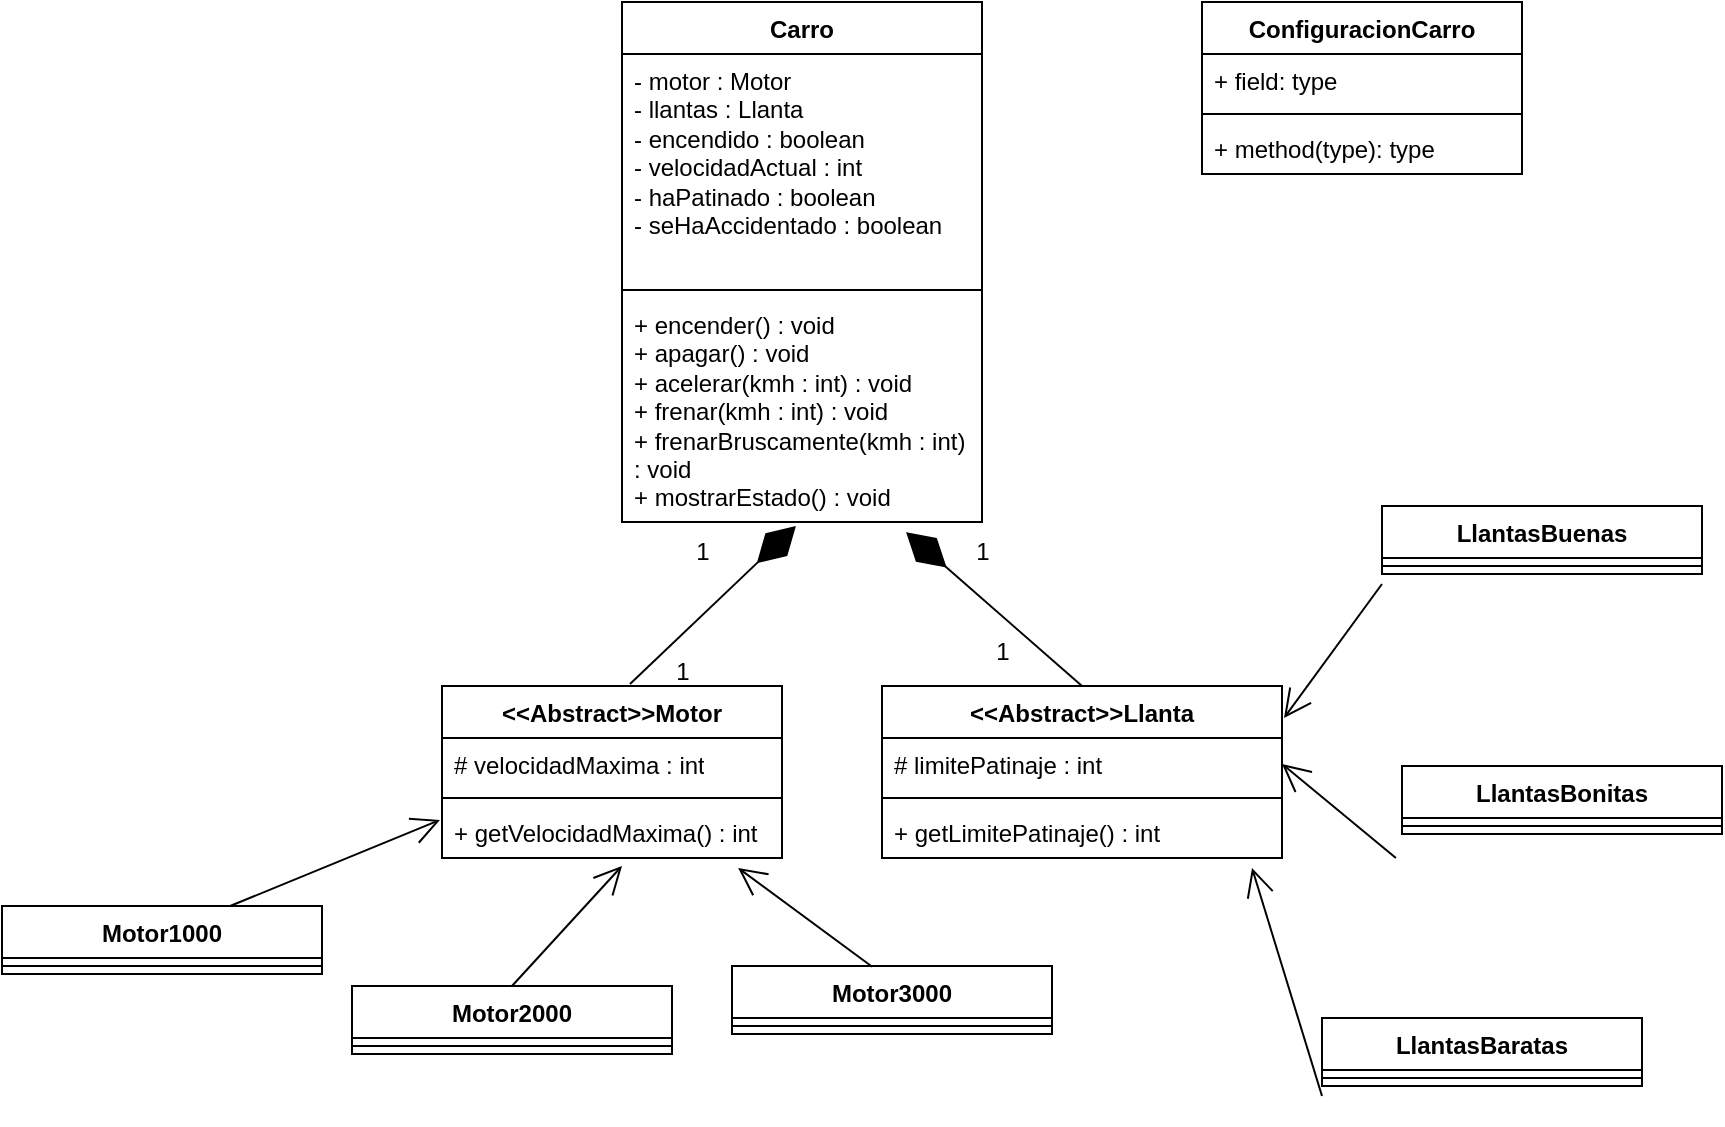 <mxfile version="26.2.8">
  <diagram name="Página-1" id="1IgTHfMQWsKtIobFBTyV">
    <mxGraphModel dx="1247" dy="548" grid="1" gridSize="10" guides="1" tooltips="1" connect="1" arrows="1" fold="1" page="1" pageScale="1" pageWidth="827" pageHeight="1169" math="0" shadow="0">
      <root>
        <mxCell id="0" />
        <mxCell id="1" parent="0" />
        <mxCell id="x1Jo5kKZt7iRQHBq_oOY-5" value="Carro" style="swimlane;fontStyle=1;align=center;verticalAlign=top;childLayout=stackLayout;horizontal=1;startSize=26;horizontalStack=0;resizeParent=1;resizeParentMax=0;resizeLast=0;collapsible=1;marginBottom=0;whiteSpace=wrap;html=1;" vertex="1" parent="1">
          <mxGeometry x="260" y="28" width="180" height="260" as="geometry" />
        </mxCell>
        <mxCell id="x1Jo5kKZt7iRQHBq_oOY-6" value="- motor : Motor&lt;div&gt;- llantas : Llanta&lt;/div&gt;&lt;div&gt;- encendido : boolean&lt;/div&gt;&lt;div&gt;- velocidadActual : int&lt;/div&gt;&lt;div&gt;- haPatinado : boolean&lt;/div&gt;&lt;div&gt;- seHaAccidentado : boolean&lt;/div&gt;" style="text;strokeColor=none;fillColor=none;align=left;verticalAlign=top;spacingLeft=4;spacingRight=4;overflow=hidden;rotatable=0;points=[[0,0.5],[1,0.5]];portConstraint=eastwest;whiteSpace=wrap;html=1;" vertex="1" parent="x1Jo5kKZt7iRQHBq_oOY-5">
          <mxGeometry y="26" width="180" height="114" as="geometry" />
        </mxCell>
        <mxCell id="x1Jo5kKZt7iRQHBq_oOY-7" value="" style="line;strokeWidth=1;fillColor=none;align=left;verticalAlign=middle;spacingTop=-1;spacingLeft=3;spacingRight=3;rotatable=0;labelPosition=right;points=[];portConstraint=eastwest;strokeColor=inherit;" vertex="1" parent="x1Jo5kKZt7iRQHBq_oOY-5">
          <mxGeometry y="140" width="180" height="8" as="geometry" />
        </mxCell>
        <mxCell id="x1Jo5kKZt7iRQHBq_oOY-8" value="+ encender() : void&lt;div&gt;+ apagar() : void&lt;/div&gt;&lt;div&gt;+ acelerar(kmh : int) : void&lt;/div&gt;&lt;div&gt;+ frenar(kmh : int) : void&lt;/div&gt;&lt;div&gt;+ frenarBruscamente(kmh : int) : void&lt;/div&gt;&lt;div&gt;+ mostrarEstado() : void&lt;/div&gt;&lt;div&gt;&lt;br&gt;&lt;/div&gt;" style="text;strokeColor=none;fillColor=none;align=left;verticalAlign=top;spacingLeft=4;spacingRight=4;overflow=hidden;rotatable=0;points=[[0,0.5],[1,0.5]];portConstraint=eastwest;whiteSpace=wrap;html=1;" vertex="1" parent="x1Jo5kKZt7iRQHBq_oOY-5">
          <mxGeometry y="148" width="180" height="112" as="geometry" />
        </mxCell>
        <mxCell id="x1Jo5kKZt7iRQHBq_oOY-9" value="&amp;lt;&amp;lt;Abstract&amp;gt;&amp;gt;Motor" style="swimlane;fontStyle=1;align=center;verticalAlign=top;childLayout=stackLayout;horizontal=1;startSize=26;horizontalStack=0;resizeParent=1;resizeParentMax=0;resizeLast=0;collapsible=1;marginBottom=0;whiteSpace=wrap;html=1;" vertex="1" parent="1">
          <mxGeometry x="170" y="370" width="170" height="86" as="geometry" />
        </mxCell>
        <mxCell id="x1Jo5kKZt7iRQHBq_oOY-10" value="# velocidadMaxima : int" style="text;strokeColor=none;fillColor=none;align=left;verticalAlign=top;spacingLeft=4;spacingRight=4;overflow=hidden;rotatable=0;points=[[0,0.5],[1,0.5]];portConstraint=eastwest;whiteSpace=wrap;html=1;" vertex="1" parent="x1Jo5kKZt7iRQHBq_oOY-9">
          <mxGeometry y="26" width="170" height="26" as="geometry" />
        </mxCell>
        <mxCell id="x1Jo5kKZt7iRQHBq_oOY-11" value="" style="line;strokeWidth=1;fillColor=none;align=left;verticalAlign=middle;spacingTop=-1;spacingLeft=3;spacingRight=3;rotatable=0;labelPosition=right;points=[];portConstraint=eastwest;strokeColor=inherit;" vertex="1" parent="x1Jo5kKZt7iRQHBq_oOY-9">
          <mxGeometry y="52" width="170" height="8" as="geometry" />
        </mxCell>
        <mxCell id="x1Jo5kKZt7iRQHBq_oOY-12" value="+ getVelocidadMaxima() : int" style="text;strokeColor=none;fillColor=none;align=left;verticalAlign=top;spacingLeft=4;spacingRight=4;overflow=hidden;rotatable=0;points=[[0,0.5],[1,0.5]];portConstraint=eastwest;whiteSpace=wrap;html=1;" vertex="1" parent="x1Jo5kKZt7iRQHBq_oOY-9">
          <mxGeometry y="60" width="170" height="26" as="geometry" />
        </mxCell>
        <mxCell id="x1Jo5kKZt7iRQHBq_oOY-13" value="" style="endArrow=diamondThin;endFill=1;endSize=24;html=1;rounded=0;exitX=0.553;exitY=-0.012;exitDx=0;exitDy=0;exitPerimeter=0;entryX=0.483;entryY=1.018;entryDx=0;entryDy=0;entryPerimeter=0;" edge="1" parent="1" source="x1Jo5kKZt7iRQHBq_oOY-9" target="x1Jo5kKZt7iRQHBq_oOY-8">
          <mxGeometry width="160" relative="1" as="geometry">
            <mxPoint x="250" y="330" as="sourcePoint" />
            <mxPoint x="410" y="330" as="targetPoint" />
          </mxGeometry>
        </mxCell>
        <mxCell id="x1Jo5kKZt7iRQHBq_oOY-14" value="1" style="text;html=1;align=center;verticalAlign=middle;resizable=0;points=[];autosize=1;strokeColor=none;fillColor=none;" vertex="1" parent="1">
          <mxGeometry x="285" y="288" width="30" height="30" as="geometry" />
        </mxCell>
        <mxCell id="x1Jo5kKZt7iRQHBq_oOY-15" value="1" style="text;html=1;align=center;verticalAlign=middle;resizable=0;points=[];autosize=1;strokeColor=none;fillColor=none;" vertex="1" parent="1">
          <mxGeometry x="275" y="348" width="30" height="30" as="geometry" />
        </mxCell>
        <mxCell id="x1Jo5kKZt7iRQHBq_oOY-16" value="&amp;lt;&amp;lt;Abstract&amp;gt;&amp;gt;&lt;span style=&quot;background-color: transparent; color: light-dark(rgb(0, 0, 0), rgb(255, 255, 255));&quot;&gt;Llanta&lt;/span&gt;" style="swimlane;fontStyle=1;align=center;verticalAlign=top;childLayout=stackLayout;horizontal=1;startSize=26;horizontalStack=0;resizeParent=1;resizeParentMax=0;resizeLast=0;collapsible=1;marginBottom=0;whiteSpace=wrap;html=1;" vertex="1" parent="1">
          <mxGeometry x="390" y="370" width="200" height="86" as="geometry" />
        </mxCell>
        <mxCell id="x1Jo5kKZt7iRQHBq_oOY-17" value="# limitePatinaje : int" style="text;strokeColor=none;fillColor=none;align=left;verticalAlign=top;spacingLeft=4;spacingRight=4;overflow=hidden;rotatable=0;points=[[0,0.5],[1,0.5]];portConstraint=eastwest;whiteSpace=wrap;html=1;" vertex="1" parent="x1Jo5kKZt7iRQHBq_oOY-16">
          <mxGeometry y="26" width="200" height="26" as="geometry" />
        </mxCell>
        <mxCell id="x1Jo5kKZt7iRQHBq_oOY-18" value="" style="line;strokeWidth=1;fillColor=none;align=left;verticalAlign=middle;spacingTop=-1;spacingLeft=3;spacingRight=3;rotatable=0;labelPosition=right;points=[];portConstraint=eastwest;strokeColor=inherit;" vertex="1" parent="x1Jo5kKZt7iRQHBq_oOY-16">
          <mxGeometry y="52" width="200" height="8" as="geometry" />
        </mxCell>
        <mxCell id="x1Jo5kKZt7iRQHBq_oOY-19" value="+ getLimitePatinaje() : int" style="text;strokeColor=none;fillColor=none;align=left;verticalAlign=top;spacingLeft=4;spacingRight=4;overflow=hidden;rotatable=0;points=[[0,0.5],[1,0.5]];portConstraint=eastwest;whiteSpace=wrap;html=1;" vertex="1" parent="x1Jo5kKZt7iRQHBq_oOY-16">
          <mxGeometry y="60" width="200" height="26" as="geometry" />
        </mxCell>
        <mxCell id="x1Jo5kKZt7iRQHBq_oOY-20" value="" style="endArrow=diamondThin;endFill=1;endSize=24;html=1;rounded=0;exitX=0.5;exitY=0;exitDx=0;exitDy=0;entryX=0.789;entryY=1.045;entryDx=0;entryDy=0;entryPerimeter=0;" edge="1" parent="1" source="x1Jo5kKZt7iRQHBq_oOY-16" target="x1Jo5kKZt7iRQHBq_oOY-8">
          <mxGeometry width="160" relative="1" as="geometry">
            <mxPoint x="470" y="320" as="sourcePoint" />
            <mxPoint x="630" y="320" as="targetPoint" />
          </mxGeometry>
        </mxCell>
        <mxCell id="x1Jo5kKZt7iRQHBq_oOY-21" value="1" style="text;html=1;align=center;verticalAlign=middle;resizable=0;points=[];autosize=1;strokeColor=none;fillColor=none;" vertex="1" parent="1">
          <mxGeometry x="425" y="288" width="30" height="30" as="geometry" />
        </mxCell>
        <mxCell id="x1Jo5kKZt7iRQHBq_oOY-22" value="1" style="text;html=1;align=center;verticalAlign=middle;resizable=0;points=[];autosize=1;strokeColor=none;fillColor=none;" vertex="1" parent="1">
          <mxGeometry x="435" y="338" width="30" height="30" as="geometry" />
        </mxCell>
        <mxCell id="x1Jo5kKZt7iRQHBq_oOY-23" value="Motor1000" style="swimlane;fontStyle=1;align=center;verticalAlign=top;childLayout=stackLayout;horizontal=1;startSize=26;horizontalStack=0;resizeParent=1;resizeParentMax=0;resizeLast=0;collapsible=1;marginBottom=0;whiteSpace=wrap;html=1;" vertex="1" parent="1">
          <mxGeometry x="-50" y="480" width="160" height="34" as="geometry" />
        </mxCell>
        <mxCell id="x1Jo5kKZt7iRQHBq_oOY-25" value="" style="line;strokeWidth=1;fillColor=none;align=left;verticalAlign=middle;spacingTop=-1;spacingLeft=3;spacingRight=3;rotatable=0;labelPosition=right;points=[];portConstraint=eastwest;strokeColor=inherit;" vertex="1" parent="x1Jo5kKZt7iRQHBq_oOY-23">
          <mxGeometry y="26" width="160" height="8" as="geometry" />
        </mxCell>
        <mxCell id="x1Jo5kKZt7iRQHBq_oOY-27" value="Motor2000" style="swimlane;fontStyle=1;align=center;verticalAlign=top;childLayout=stackLayout;horizontal=1;startSize=26;horizontalStack=0;resizeParent=1;resizeParentMax=0;resizeLast=0;collapsible=1;marginBottom=0;whiteSpace=wrap;html=1;" vertex="1" parent="1">
          <mxGeometry x="125" y="520" width="160" height="34" as="geometry" />
        </mxCell>
        <mxCell id="x1Jo5kKZt7iRQHBq_oOY-29" value="" style="line;strokeWidth=1;fillColor=none;align=left;verticalAlign=middle;spacingTop=-1;spacingLeft=3;spacingRight=3;rotatable=0;labelPosition=right;points=[];portConstraint=eastwest;strokeColor=inherit;" vertex="1" parent="x1Jo5kKZt7iRQHBq_oOY-27">
          <mxGeometry y="26" width="160" height="8" as="geometry" />
        </mxCell>
        <mxCell id="x1Jo5kKZt7iRQHBq_oOY-35" value="Motor3000" style="swimlane;fontStyle=1;align=center;verticalAlign=top;childLayout=stackLayout;horizontal=1;startSize=26;horizontalStack=0;resizeParent=1;resizeParentMax=0;resizeLast=0;collapsible=1;marginBottom=0;whiteSpace=wrap;html=1;" vertex="1" parent="1">
          <mxGeometry x="315" y="510" width="160" height="34" as="geometry" />
        </mxCell>
        <mxCell id="x1Jo5kKZt7iRQHBq_oOY-37" value="" style="line;strokeWidth=1;fillColor=none;align=left;verticalAlign=middle;spacingTop=-1;spacingLeft=3;spacingRight=3;rotatable=0;labelPosition=right;points=[];portConstraint=eastwest;strokeColor=inherit;" vertex="1" parent="x1Jo5kKZt7iRQHBq_oOY-35">
          <mxGeometry y="26" width="160" height="8" as="geometry" />
        </mxCell>
        <mxCell id="x1Jo5kKZt7iRQHBq_oOY-39" value="" style="endArrow=open;endFill=1;endSize=12;html=1;rounded=0;exitX=0.713;exitY=0;exitDx=0;exitDy=0;exitPerimeter=0;entryX=-0.006;entryY=0.269;entryDx=0;entryDy=0;entryPerimeter=0;" edge="1" parent="1" source="x1Jo5kKZt7iRQHBq_oOY-23" target="x1Jo5kKZt7iRQHBq_oOY-12">
          <mxGeometry width="160" relative="1" as="geometry">
            <mxPoint x="60" y="470" as="sourcePoint" />
            <mxPoint x="220" y="470" as="targetPoint" />
          </mxGeometry>
        </mxCell>
        <mxCell id="x1Jo5kKZt7iRQHBq_oOY-40" value="" style="endArrow=open;endFill=1;endSize=12;html=1;rounded=0;exitX=0.5;exitY=0;exitDx=0;exitDy=0;" edge="1" parent="1" source="x1Jo5kKZt7iRQHBq_oOY-27">
          <mxGeometry width="160" relative="1" as="geometry">
            <mxPoint x="140" y="500" as="sourcePoint" />
            <mxPoint x="260" y="460" as="targetPoint" />
          </mxGeometry>
        </mxCell>
        <mxCell id="x1Jo5kKZt7iRQHBq_oOY-41" value="" style="endArrow=open;endFill=1;endSize=12;html=1;rounded=0;exitX=0.438;exitY=0.012;exitDx=0;exitDy=0;exitPerimeter=0;entryX=0.871;entryY=1.192;entryDx=0;entryDy=0;entryPerimeter=0;" edge="1" parent="1" source="x1Jo5kKZt7iRQHBq_oOY-35" target="x1Jo5kKZt7iRQHBq_oOY-12">
          <mxGeometry width="160" relative="1" as="geometry">
            <mxPoint x="330" y="470" as="sourcePoint" />
            <mxPoint x="490" y="470" as="targetPoint" />
          </mxGeometry>
        </mxCell>
        <mxCell id="x1Jo5kKZt7iRQHBq_oOY-42" value="LlantasBuenas" style="swimlane;fontStyle=1;align=center;verticalAlign=top;childLayout=stackLayout;horizontal=1;startSize=26;horizontalStack=0;resizeParent=1;resizeParentMax=0;resizeLast=0;collapsible=1;marginBottom=0;whiteSpace=wrap;html=1;" vertex="1" parent="1">
          <mxGeometry x="640" y="280" width="160" height="34" as="geometry" />
        </mxCell>
        <mxCell id="x1Jo5kKZt7iRQHBq_oOY-44" value="" style="line;strokeWidth=1;fillColor=none;align=left;verticalAlign=middle;spacingTop=-1;spacingLeft=3;spacingRight=3;rotatable=0;labelPosition=right;points=[];portConstraint=eastwest;strokeColor=inherit;" vertex="1" parent="x1Jo5kKZt7iRQHBq_oOY-42">
          <mxGeometry y="26" width="160" height="8" as="geometry" />
        </mxCell>
        <mxCell id="x1Jo5kKZt7iRQHBq_oOY-46" value="LlantasBonitas" style="swimlane;fontStyle=1;align=center;verticalAlign=top;childLayout=stackLayout;horizontal=1;startSize=26;horizontalStack=0;resizeParent=1;resizeParentMax=0;resizeLast=0;collapsible=1;marginBottom=0;whiteSpace=wrap;html=1;" vertex="1" parent="1">
          <mxGeometry x="650" y="410" width="160" height="34" as="geometry" />
        </mxCell>
        <mxCell id="x1Jo5kKZt7iRQHBq_oOY-48" value="" style="line;strokeWidth=1;fillColor=none;align=left;verticalAlign=middle;spacingTop=-1;spacingLeft=3;spacingRight=3;rotatable=0;labelPosition=right;points=[];portConstraint=eastwest;strokeColor=inherit;" vertex="1" parent="x1Jo5kKZt7iRQHBq_oOY-46">
          <mxGeometry y="26" width="160" height="8" as="geometry" />
        </mxCell>
        <mxCell id="x1Jo5kKZt7iRQHBq_oOY-50" value="LlantasBaratas" style="swimlane;fontStyle=1;align=center;verticalAlign=top;childLayout=stackLayout;horizontal=1;startSize=26;horizontalStack=0;resizeParent=1;resizeParentMax=0;resizeLast=0;collapsible=1;marginBottom=0;whiteSpace=wrap;html=1;" vertex="1" parent="1">
          <mxGeometry x="610" y="536" width="160" height="34" as="geometry" />
        </mxCell>
        <mxCell id="x1Jo5kKZt7iRQHBq_oOY-52" value="" style="line;strokeWidth=1;fillColor=none;align=left;verticalAlign=middle;spacingTop=-1;spacingLeft=3;spacingRight=3;rotatable=0;labelPosition=right;points=[];portConstraint=eastwest;strokeColor=inherit;" vertex="1" parent="x1Jo5kKZt7iRQHBq_oOY-50">
          <mxGeometry y="26" width="160" height="8" as="geometry" />
        </mxCell>
        <mxCell id="x1Jo5kKZt7iRQHBq_oOY-54" value="" style="endArrow=open;endFill=1;endSize=12;html=1;rounded=0;exitX=0;exitY=0.5;exitDx=0;exitDy=0;entryX=1.005;entryY=0.186;entryDx=0;entryDy=0;entryPerimeter=0;" edge="1" parent="1" target="x1Jo5kKZt7iRQHBq_oOY-16">
          <mxGeometry width="160" relative="1" as="geometry">
            <mxPoint x="640" y="319" as="sourcePoint" />
            <mxPoint x="650" y="290" as="targetPoint" />
          </mxGeometry>
        </mxCell>
        <mxCell id="x1Jo5kKZt7iRQHBq_oOY-55" value="" style="endArrow=open;endFill=1;endSize=12;html=1;rounded=0;exitX=-0.019;exitY=0.769;exitDx=0;exitDy=0;exitPerimeter=0;entryX=1;entryY=0.5;entryDx=0;entryDy=0;" edge="1" parent="1" target="x1Jo5kKZt7iRQHBq_oOY-17">
          <mxGeometry width="160" relative="1" as="geometry">
            <mxPoint x="646.96" y="455.994" as="sourcePoint" />
            <mxPoint x="670" y="500" as="targetPoint" />
          </mxGeometry>
        </mxCell>
        <mxCell id="x1Jo5kKZt7iRQHBq_oOY-56" value="" style="endArrow=open;endFill=1;endSize=12;html=1;rounded=0;exitX=0;exitY=0.5;exitDx=0;exitDy=0;entryX=0.925;entryY=1.192;entryDx=0;entryDy=0;entryPerimeter=0;" edge="1" parent="1" target="x1Jo5kKZt7iRQHBq_oOY-19">
          <mxGeometry width="160" relative="1" as="geometry">
            <mxPoint x="610" y="575" as="sourcePoint" />
            <mxPoint x="580" y="680" as="targetPoint" />
          </mxGeometry>
        </mxCell>
        <mxCell id="x1Jo5kKZt7iRQHBq_oOY-57" value="ConfiguracionCarro" style="swimlane;fontStyle=1;align=center;verticalAlign=top;childLayout=stackLayout;horizontal=1;startSize=26;horizontalStack=0;resizeParent=1;resizeParentMax=0;resizeLast=0;collapsible=1;marginBottom=0;whiteSpace=wrap;html=1;" vertex="1" parent="1">
          <mxGeometry x="550" y="28" width="160" height="86" as="geometry" />
        </mxCell>
        <mxCell id="x1Jo5kKZt7iRQHBq_oOY-58" value="+ field: type" style="text;strokeColor=none;fillColor=none;align=left;verticalAlign=top;spacingLeft=4;spacingRight=4;overflow=hidden;rotatable=0;points=[[0,0.5],[1,0.5]];portConstraint=eastwest;whiteSpace=wrap;html=1;" vertex="1" parent="x1Jo5kKZt7iRQHBq_oOY-57">
          <mxGeometry y="26" width="160" height="26" as="geometry" />
        </mxCell>
        <mxCell id="x1Jo5kKZt7iRQHBq_oOY-59" value="" style="line;strokeWidth=1;fillColor=none;align=left;verticalAlign=middle;spacingTop=-1;spacingLeft=3;spacingRight=3;rotatable=0;labelPosition=right;points=[];portConstraint=eastwest;strokeColor=inherit;" vertex="1" parent="x1Jo5kKZt7iRQHBq_oOY-57">
          <mxGeometry y="52" width="160" height="8" as="geometry" />
        </mxCell>
        <mxCell id="x1Jo5kKZt7iRQHBq_oOY-60" value="+ method(type): type" style="text;strokeColor=none;fillColor=none;align=left;verticalAlign=top;spacingLeft=4;spacingRight=4;overflow=hidden;rotatable=0;points=[[0,0.5],[1,0.5]];portConstraint=eastwest;whiteSpace=wrap;html=1;" vertex="1" parent="x1Jo5kKZt7iRQHBq_oOY-57">
          <mxGeometry y="60" width="160" height="26" as="geometry" />
        </mxCell>
      </root>
    </mxGraphModel>
  </diagram>
</mxfile>
